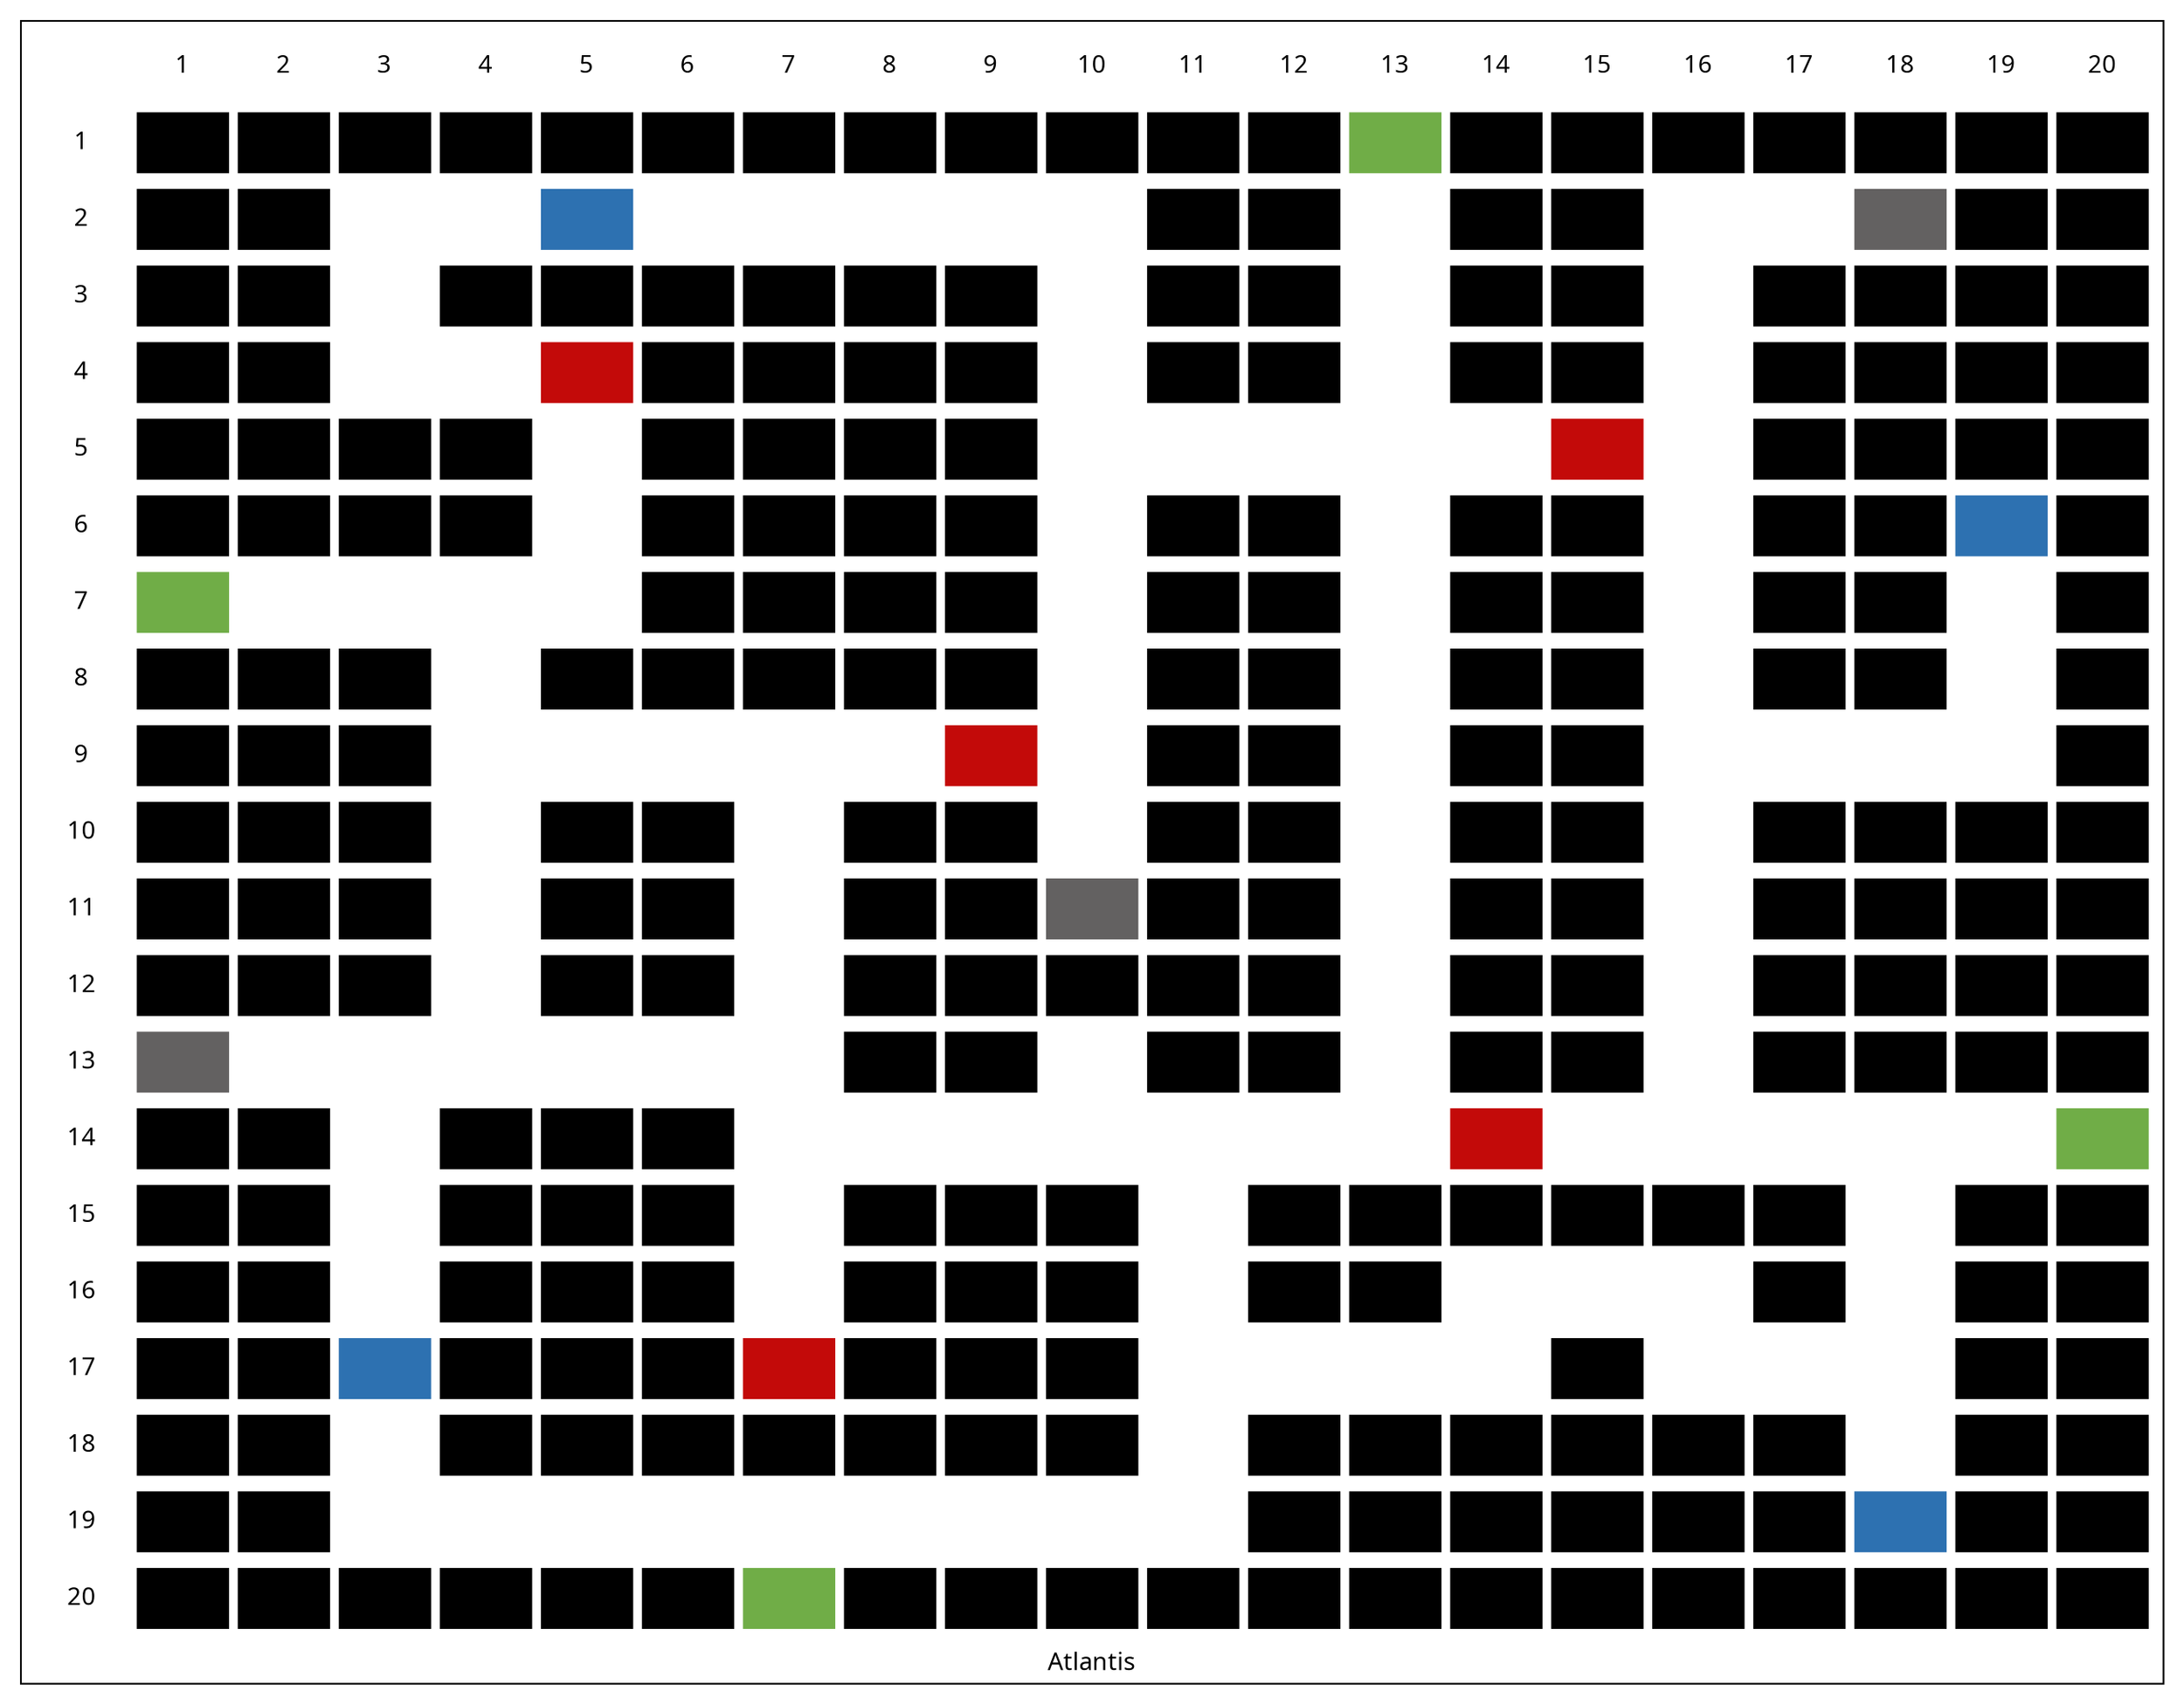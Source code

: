 digraph Matriz{
 node[fontname="IMPACT", shape = box fillcolor="#FFEDBB" color=white style=filled, border = white]nodesep=0.05; ranksep=0.05;fontname="IMPACT"
 subgraph cluster_p{label = "Atlantis"
 labelloc="b" 
 bgcolor = white 
 edge[dir = "none" style = invisible]root[label="", fillcolor=white]F1[label = "1", group = 1, fillcolor = white]
F2[label = "2", group = 1, fillcolor = white]
F3[label = "3", group = 1, fillcolor = white]
F4[label = "4", group = 1, fillcolor = white]
F5[label = "5", group = 1, fillcolor = white]
F6[label = "6", group = 1, fillcolor = white]
F7[label = "7", group = 1, fillcolor = white]
F8[label = "8", group = 1, fillcolor = white]
F9[label = "9", group = 1, fillcolor = white]
F10[label = "10", group = 1, fillcolor = white]
F11[label = "11", group = 1, fillcolor = white]
F12[label = "12", group = 1, fillcolor = white]
F13[label = "13", group = 1, fillcolor = white]
F14[label = "14", group = 1, fillcolor = white]
F15[label = "15", group = 1, fillcolor = white]
F16[label = "16", group = 1, fillcolor = white]
F17[label = "17", group = 1, fillcolor = white]
F18[label = "18", group = 1, fillcolor = white]
F19[label = "19", group = 1, fillcolor = white]
F20[label = "20", group = 1, fillcolor = white]
F1-> F2
F2-> F3
F3-> F4
F4-> F5
F5-> F6
F6-> F7
F7-> F8
F8-> F9
F9-> F10
F10-> F11
F11-> F12
F12-> F13
F13-> F14
F14-> F15
F15-> F16
F16-> F17
F17-> F18
F18-> F19
F19-> F20
C1[label = "1", group = 2, fillcolor = white]
C2[label = "2", group = 3, fillcolor = white]
C3[label = "3", group = 4, fillcolor = white]
C4[label = "4", group = 5, fillcolor = white]
C5[label = "5", group = 6, fillcolor = white]
C6[label = "6", group = 7, fillcolor = white]
C7[label = "7", group = 8, fillcolor = white]
C8[label = "8", group = 9, fillcolor = white]
C9[label = "9", group = 10, fillcolor = white]
C10[label = "10", group = 11, fillcolor = white]
C11[label = "11", group = 12, fillcolor = white]
C12[label = "12", group = 13, fillcolor = white]
C13[label = "13", group = 14, fillcolor = white]
C14[label = "14", group = 15, fillcolor = white]
C15[label = "15", group = 16, fillcolor = white]
C16[label = "16", group = 17, fillcolor = white]
C17[label = "17", group = 18, fillcolor = white]
C18[label = "18", group = 19, fillcolor = white]
C19[label = "19", group = 20, fillcolor = white]
C20[label = "20", group = 21, fillcolor = white]
C1-> C2
C2-> C3
C3-> C4
C4-> C5
C5-> C6
C6-> C7
C7-> C8
C8-> C9
C9-> C10
C10-> C11
C11-> C12
C12-> C13
C13-> C14
C14-> C15
C15-> C16
C16-> C17
C17-> C18
C18-> C19
C19-> C20
{rank = same; root, C1, C2, C3, C4, C5, C6, C7, C8, C9, C10, C11, C12, C13, C14, C15, C16, C17, C18, C19, C20}
root -> F1
root -> C1
celdaF1_C1[label="", group = 2 , fillcolor = "black"]
celdaF1_C2[label="", group = 3 , fillcolor = "black"]
celdaF1_C3[label="", group = 4 , fillcolor = "black"]
celdaF1_C4[label="", group = 5 , fillcolor = "black"]
celdaF1_C5[label="", group = 6 , fillcolor = "black"]
celdaF1_C6[label="", group = 7 , fillcolor = "black"]
celdaF1_C7[label="", group = 8 , fillcolor = "black"]
celdaF1_C8[label="", group = 9 , fillcolor = "black"]
celdaF1_C9[label="", group = 10 , fillcolor = "black"]
celdaF1_C10[label="", group = 11 , fillcolor = "black"]
celdaF1_C11[label="", group = 12 , fillcolor = "black"]
celdaF1_C12[label="", group = 13 , fillcolor = "black"]
celdaF1_C13[label="", group = 14 , fillcolor = "#70ad47"]
celdaF1_C14[label="", group = 15 , fillcolor = "black"]
celdaF1_C15[label="", group = 16 , fillcolor = "black"]
celdaF1_C16[label="", group = 17 , fillcolor = "black"]
celdaF1_C17[label="", group = 18 , fillcolor = "black"]
celdaF1_C18[label="", group = 19 , fillcolor = "black"]
celdaF1_C19[label="", group = 20 , fillcolor = "black"]
celdaF1_C20[label="", group = 21 , fillcolor = "black"]
celdaF2_C1[label="", group = 2 , fillcolor = "black"]
celdaF2_C2[label="", group = 3 , fillcolor = "black"]
celdaF2_C3[label="", group = 4 , fillcolor = "white"]
celdaF2_C4[label="", group = 5 , fillcolor = "white"]
celdaF2_C5[label="", group = 6 , fillcolor = "#2d71b1"]
celdaF2_C6[label="", group = 7 , fillcolor = "white"]
celdaF2_C7[label="", group = 8 , fillcolor = "white"]
celdaF2_C8[label="", group = 9 , fillcolor = "white"]
celdaF2_C9[label="", group = 10 , fillcolor = "white"]
celdaF2_C10[label="", group = 11 , fillcolor = "white"]
celdaF2_C11[label="", group = 12 , fillcolor = "black"]
celdaF2_C12[label="", group = 13 , fillcolor = "black"]
celdaF2_C13[label="", group = 14 , fillcolor = "white"]
celdaF2_C14[label="", group = 15 , fillcolor = "black"]
celdaF2_C15[label="", group = 16 , fillcolor = "black"]
celdaF2_C16[label="", group = 17 , fillcolor = "white"]
celdaF2_C17[label="", group = 18 , fillcolor = "white"]
celdaF2_C18[label="", group = 19 , fillcolor = "#636161"]
celdaF2_C19[label="", group = 20 , fillcolor = "black"]
celdaF2_C20[label="", group = 21 , fillcolor = "black"]
celdaF3_C1[label="", group = 2 , fillcolor = "black"]
celdaF3_C2[label="", group = 3 , fillcolor = "black"]
celdaF3_C3[label="", group = 4 , fillcolor = "white"]
celdaF3_C4[label="", group = 5 , fillcolor = "black"]
celdaF3_C5[label="", group = 6 , fillcolor = "black"]
celdaF3_C6[label="", group = 7 , fillcolor = "black"]
celdaF3_C7[label="", group = 8 , fillcolor = "black"]
celdaF3_C8[label="", group = 9 , fillcolor = "black"]
celdaF3_C9[label="", group = 10 , fillcolor = "black"]
celdaF3_C10[label="", group = 11 , fillcolor = "white"]
celdaF3_C11[label="", group = 12 , fillcolor = "black"]
celdaF3_C12[label="", group = 13 , fillcolor = "black"]
celdaF3_C13[label="", group = 14 , fillcolor = "white"]
celdaF3_C14[label="", group = 15 , fillcolor = "black"]
celdaF3_C15[label="", group = 16 , fillcolor = "black"]
celdaF3_C16[label="", group = 17 , fillcolor = "white"]
celdaF3_C17[label="", group = 18 , fillcolor = "black"]
celdaF3_C18[label="", group = 19 , fillcolor = "black"]
celdaF3_C19[label="", group = 20 , fillcolor = "black"]
celdaF3_C20[label="", group = 21 , fillcolor = "black"]
celdaF4_C1[label="", group = 2 , fillcolor = "black"]
celdaF4_C2[label="", group = 3 , fillcolor = "black"]
celdaF4_C3[label="", group = 4 , fillcolor = "white"]
celdaF4_C4[label="", group = 5 , fillcolor = "white"]
celdaF4_C5[label="", group = 6 , fillcolor = "#c30a09"]
celdaF4_C6[label="", group = 7 , fillcolor = "black"]
celdaF4_C7[label="", group = 8 , fillcolor = "black"]
celdaF4_C8[label="", group = 9 , fillcolor = "black"]
celdaF4_C9[label="", group = 10 , fillcolor = "black"]
celdaF4_C10[label="", group = 11 , fillcolor = "white"]
celdaF4_C11[label="", group = 12 , fillcolor = "black"]
celdaF4_C12[label="", group = 13 , fillcolor = "black"]
celdaF4_C13[label="", group = 14 , fillcolor = "white"]
celdaF4_C14[label="", group = 15 , fillcolor = "black"]
celdaF4_C15[label="", group = 16 , fillcolor = "black"]
celdaF4_C16[label="", group = 17 , fillcolor = "white"]
celdaF4_C17[label="", group = 18 , fillcolor = "black"]
celdaF4_C18[label="", group = 19 , fillcolor = "black"]
celdaF4_C19[label="", group = 20 , fillcolor = "black"]
celdaF4_C20[label="", group = 21 , fillcolor = "black"]
celdaF5_C1[label="", group = 2 , fillcolor = "black"]
celdaF5_C2[label="", group = 3 , fillcolor = "black"]
celdaF5_C3[label="", group = 4 , fillcolor = "black"]
celdaF5_C4[label="", group = 5 , fillcolor = "black"]
celdaF5_C5[label="", group = 6 , fillcolor = "white"]
celdaF5_C6[label="", group = 7 , fillcolor = "black"]
celdaF5_C7[label="", group = 8 , fillcolor = "black"]
celdaF5_C8[label="", group = 9 , fillcolor = "black"]
celdaF5_C9[label="", group = 10 , fillcolor = "black"]
celdaF5_C10[label="", group = 11 , fillcolor = "white"]
celdaF5_C11[label="", group = 12 , fillcolor = "white"]
celdaF5_C12[label="", group = 13 , fillcolor = "white"]
celdaF5_C13[label="", group = 14 , fillcolor = "white"]
celdaF5_C14[label="", group = 15 , fillcolor = "white"]
celdaF5_C15[label="", group = 16 , fillcolor = "#c30a09"]
celdaF5_C16[label="", group = 17 , fillcolor = "white"]
celdaF5_C17[label="", group = 18 , fillcolor = "black"]
celdaF5_C18[label="", group = 19 , fillcolor = "black"]
celdaF5_C19[label="", group = 20 , fillcolor = "black"]
celdaF5_C20[label="", group = 21 , fillcolor = "black"]
celdaF6_C1[label="", group = 2 , fillcolor = "black"]
celdaF6_C2[label="", group = 3 , fillcolor = "black"]
celdaF6_C3[label="", group = 4 , fillcolor = "black"]
celdaF6_C4[label="", group = 5 , fillcolor = "black"]
celdaF6_C5[label="", group = 6 , fillcolor = "white"]
celdaF6_C6[label="", group = 7 , fillcolor = "black"]
celdaF6_C7[label="", group = 8 , fillcolor = "black"]
celdaF6_C8[label="", group = 9 , fillcolor = "black"]
celdaF6_C9[label="", group = 10 , fillcolor = "black"]
celdaF6_C10[label="", group = 11 , fillcolor = "white"]
celdaF6_C11[label="", group = 12 , fillcolor = "black"]
celdaF6_C12[label="", group = 13 , fillcolor = "black"]
celdaF6_C13[label="", group = 14 , fillcolor = "white"]
celdaF6_C14[label="", group = 15 , fillcolor = "black"]
celdaF6_C15[label="", group = 16 , fillcolor = "black"]
celdaF6_C16[label="", group = 17 , fillcolor = "white"]
celdaF6_C17[label="", group = 18 , fillcolor = "black"]
celdaF6_C18[label="", group = 19 , fillcolor = "black"]
celdaF6_C19[label="", group = 20 , fillcolor = "#2d71b1"]
celdaF6_C20[label="", group = 21 , fillcolor = "black"]
celdaF7_C1[label="", group = 2 , fillcolor = "#70ad47"]
celdaF7_C2[label="", group = 3 , fillcolor = "white"]
celdaF7_C3[label="", group = 4 , fillcolor = "white"]
celdaF7_C4[label="", group = 5 , fillcolor = "white"]
celdaF7_C5[label="", group = 6 , fillcolor = "white"]
celdaF7_C6[label="", group = 7 , fillcolor = "black"]
celdaF7_C7[label="", group = 8 , fillcolor = "black"]
celdaF7_C8[label="", group = 9 , fillcolor = "black"]
celdaF7_C9[label="", group = 10 , fillcolor = "black"]
celdaF7_C10[label="", group = 11 , fillcolor = "white"]
celdaF7_C11[label="", group = 12 , fillcolor = "black"]
celdaF7_C12[label="", group = 13 , fillcolor = "black"]
celdaF7_C13[label="", group = 14 , fillcolor = "white"]
celdaF7_C14[label="", group = 15 , fillcolor = "black"]
celdaF7_C15[label="", group = 16 , fillcolor = "black"]
celdaF7_C16[label="", group = 17 , fillcolor = "white"]
celdaF7_C17[label="", group = 18 , fillcolor = "black"]
celdaF7_C18[label="", group = 19 , fillcolor = "black"]
celdaF7_C19[label="", group = 20 , fillcolor = "white"]
celdaF7_C20[label="", group = 21 , fillcolor = "black"]
celdaF8_C1[label="", group = 2 , fillcolor = "black"]
celdaF8_C2[label="", group = 3 , fillcolor = "black"]
celdaF8_C3[label="", group = 4 , fillcolor = "black"]
celdaF8_C4[label="", group = 5 , fillcolor = "white"]
celdaF8_C5[label="", group = 6 , fillcolor = "black"]
celdaF8_C6[label="", group = 7 , fillcolor = "black"]
celdaF8_C7[label="", group = 8 , fillcolor = "black"]
celdaF8_C8[label="", group = 9 , fillcolor = "black"]
celdaF8_C9[label="", group = 10 , fillcolor = "black"]
celdaF8_C10[label="", group = 11 , fillcolor = "white"]
celdaF8_C11[label="", group = 12 , fillcolor = "black"]
celdaF8_C12[label="", group = 13 , fillcolor = "black"]
celdaF8_C13[label="", group = 14 , fillcolor = "white"]
celdaF8_C14[label="", group = 15 , fillcolor = "black"]
celdaF8_C15[label="", group = 16 , fillcolor = "black"]
celdaF8_C16[label="", group = 17 , fillcolor = "white"]
celdaF8_C17[label="", group = 18 , fillcolor = "black"]
celdaF8_C18[label="", group = 19 , fillcolor = "black"]
celdaF8_C19[label="", group = 20 , fillcolor = "white"]
celdaF8_C20[label="", group = 21 , fillcolor = "black"]
celdaF9_C1[label="", group = 2 , fillcolor = "black"]
celdaF9_C2[label="", group = 3 , fillcolor = "black"]
celdaF9_C3[label="", group = 4 , fillcolor = "black"]
celdaF9_C4[label="", group = 5 , fillcolor = "white"]
celdaF9_C5[label="", group = 6 , fillcolor = "white"]
celdaF9_C6[label="", group = 7 , fillcolor = "white"]
celdaF9_C7[label="", group = 8 , fillcolor = "white"]
celdaF9_C8[label="", group = 9 , fillcolor = "white"]
celdaF9_C9[label="", group = 10 , fillcolor = "#c30a09"]
celdaF9_C10[label="", group = 11 , fillcolor = "white"]
celdaF9_C11[label="", group = 12 , fillcolor = "black"]
celdaF9_C12[label="", group = 13 , fillcolor = "black"]
celdaF9_C13[label="", group = 14 , fillcolor = "white"]
celdaF9_C14[label="", group = 15 , fillcolor = "black"]
celdaF9_C15[label="", group = 16 , fillcolor = "black"]
celdaF9_C16[label="", group = 17 , fillcolor = "white"]
celdaF9_C17[label="", group = 18 , fillcolor = "white"]
celdaF9_C18[label="", group = 19 , fillcolor = "white"]
celdaF9_C19[label="", group = 20 , fillcolor = "white"]
celdaF9_C20[label="", group = 21 , fillcolor = "black"]
celdaF10_C1[label="", group = 2 , fillcolor = "black"]
celdaF10_C2[label="", group = 3 , fillcolor = "black"]
celdaF10_C3[label="", group = 4 , fillcolor = "black"]
celdaF10_C4[label="", group = 5 , fillcolor = "white"]
celdaF10_C5[label="", group = 6 , fillcolor = "black"]
celdaF10_C6[label="", group = 7 , fillcolor = "black"]
celdaF10_C7[label="", group = 8 , fillcolor = "white"]
celdaF10_C8[label="", group = 9 , fillcolor = "black"]
celdaF10_C9[label="", group = 10 , fillcolor = "black"]
celdaF10_C10[label="", group = 11 , fillcolor = "white"]
celdaF10_C11[label="", group = 12 , fillcolor = "black"]
celdaF10_C12[label="", group = 13 , fillcolor = "black"]
celdaF10_C13[label="", group = 14 , fillcolor = "white"]
celdaF10_C14[label="", group = 15 , fillcolor = "black"]
celdaF10_C15[label="", group = 16 , fillcolor = "black"]
celdaF10_C16[label="", group = 17 , fillcolor = "white"]
celdaF10_C17[label="", group = 18 , fillcolor = "black"]
celdaF10_C18[label="", group = 19 , fillcolor = "black"]
celdaF10_C19[label="", group = 20 , fillcolor = "black"]
celdaF10_C20[label="", group = 21 , fillcolor = "black"]
celdaF11_C1[label="", group = 2 , fillcolor = "black"]
celdaF11_C2[label="", group = 3 , fillcolor = "black"]
celdaF11_C3[label="", group = 4 , fillcolor = "black"]
celdaF11_C4[label="", group = 5 , fillcolor = "white"]
celdaF11_C5[label="", group = 6 , fillcolor = "black"]
celdaF11_C6[label="", group = 7 , fillcolor = "black"]
celdaF11_C7[label="", group = 8 , fillcolor = "white"]
celdaF11_C8[label="", group = 9 , fillcolor = "black"]
celdaF11_C9[label="", group = 10 , fillcolor = "black"]
celdaF11_C10[label="", group = 11 , fillcolor = "#636161"]
celdaF11_C11[label="", group = 12 , fillcolor = "black"]
celdaF11_C12[label="", group = 13 , fillcolor = "black"]
celdaF11_C13[label="", group = 14 , fillcolor = "white"]
celdaF11_C14[label="", group = 15 , fillcolor = "black"]
celdaF11_C15[label="", group = 16 , fillcolor = "black"]
celdaF11_C16[label="", group = 17 , fillcolor = "white"]
celdaF11_C17[label="", group = 18 , fillcolor = "black"]
celdaF11_C18[label="", group = 19 , fillcolor = "black"]
celdaF11_C19[label="", group = 20 , fillcolor = "black"]
celdaF11_C20[label="", group = 21 , fillcolor = "black"]
celdaF12_C1[label="", group = 2 , fillcolor = "black"]
celdaF12_C2[label="", group = 3 , fillcolor = "black"]
celdaF12_C3[label="", group = 4 , fillcolor = "black"]
celdaF12_C4[label="", group = 5 , fillcolor = "white"]
celdaF12_C5[label="", group = 6 , fillcolor = "black"]
celdaF12_C6[label="", group = 7 , fillcolor = "black"]
celdaF12_C7[label="", group = 8 , fillcolor = "white"]
celdaF12_C8[label="", group = 9 , fillcolor = "black"]
celdaF12_C9[label="", group = 10 , fillcolor = "black"]
celdaF12_C10[label="", group = 11 , fillcolor = "black"]
celdaF12_C11[label="", group = 12 , fillcolor = "black"]
celdaF12_C12[label="", group = 13 , fillcolor = "black"]
celdaF12_C13[label="", group = 14 , fillcolor = "white"]
celdaF12_C14[label="", group = 15 , fillcolor = "black"]
celdaF12_C15[label="", group = 16 , fillcolor = "black"]
celdaF12_C16[label="", group = 17 , fillcolor = "white"]
celdaF12_C17[label="", group = 18 , fillcolor = "black"]
celdaF12_C18[label="", group = 19 , fillcolor = "black"]
celdaF12_C19[label="", group = 20 , fillcolor = "black"]
celdaF12_C20[label="", group = 21 , fillcolor = "black"]
celdaF13_C1[label="", group = 2 , fillcolor = "#636161"]
celdaF13_C2[label="", group = 3 , fillcolor = "white"]
celdaF13_C3[label="", group = 4 , fillcolor = "white"]
celdaF13_C4[label="", group = 5 , fillcolor = "white"]
celdaF13_C5[label="", group = 6 , fillcolor = "white"]
celdaF13_C6[label="", group = 7 , fillcolor = "white"]
celdaF13_C7[label="", group = 8 , fillcolor = "white"]
celdaF13_C8[label="", group = 9 , fillcolor = "black"]
celdaF13_C9[label="", group = 10 , fillcolor = "black"]
celdaF13_C10[label="", group = 11 , fillcolor = "white"]
celdaF13_C11[label="", group = 12 , fillcolor = "black"]
celdaF13_C12[label="", group = 13 , fillcolor = "black"]
celdaF13_C13[label="", group = 14 , fillcolor = "white"]
celdaF13_C14[label="", group = 15 , fillcolor = "black"]
celdaF13_C15[label="", group = 16 , fillcolor = "black"]
celdaF13_C16[label="", group = 17 , fillcolor = "white"]
celdaF13_C17[label="", group = 18 , fillcolor = "black"]
celdaF13_C18[label="", group = 19 , fillcolor = "black"]
celdaF13_C19[label="", group = 20 , fillcolor = "black"]
celdaF13_C20[label="", group = 21 , fillcolor = "black"]
celdaF14_C1[label="", group = 2 , fillcolor = "black"]
celdaF14_C2[label="", group = 3 , fillcolor = "black"]
celdaF14_C3[label="", group = 4 , fillcolor = "white"]
celdaF14_C4[label="", group = 5 , fillcolor = "black"]
celdaF14_C5[label="", group = 6 , fillcolor = "black"]
celdaF14_C6[label="", group = 7 , fillcolor = "black"]
celdaF14_C7[label="", group = 8 , fillcolor = "white"]
celdaF14_C8[label="", group = 9 , fillcolor = "white"]
celdaF14_C9[label="", group = 10 , fillcolor = "white"]
celdaF14_C10[label="", group = 11 , fillcolor = "white"]
celdaF14_C11[label="", group = 12 , fillcolor = "white"]
celdaF14_C12[label="", group = 13 , fillcolor = "white"]
celdaF14_C13[label="", group = 14 , fillcolor = "white"]
celdaF14_C14[label="", group = 15 , fillcolor = "#c30a09"]
celdaF14_C15[label="", group = 16 , fillcolor = "white"]
celdaF14_C16[label="", group = 17 , fillcolor = "white"]
celdaF14_C17[label="", group = 18 , fillcolor = "white"]
celdaF14_C18[label="", group = 19 , fillcolor = "white"]
celdaF14_C19[label="", group = 20 , fillcolor = "white"]
celdaF14_C20[label="", group = 21 , fillcolor = "#70ad47"]
celdaF15_C1[label="", group = 2 , fillcolor = "black"]
celdaF15_C2[label="", group = 3 , fillcolor = "black"]
celdaF15_C3[label="", group = 4 , fillcolor = "white"]
celdaF15_C4[label="", group = 5 , fillcolor = "black"]
celdaF15_C5[label="", group = 6 , fillcolor = "black"]
celdaF15_C6[label="", group = 7 , fillcolor = "black"]
celdaF15_C7[label="", group = 8 , fillcolor = "white"]
celdaF15_C8[label="", group = 9 , fillcolor = "black"]
celdaF15_C9[label="", group = 10 , fillcolor = "black"]
celdaF15_C10[label="", group = 11 , fillcolor = "black"]
celdaF15_C11[label="", group = 12 , fillcolor = "white"]
celdaF15_C12[label="", group = 13 , fillcolor = "black"]
celdaF15_C13[label="", group = 14 , fillcolor = "black"]
celdaF15_C14[label="", group = 15 , fillcolor = "black"]
celdaF15_C15[label="", group = 16 , fillcolor = "black"]
celdaF15_C16[label="", group = 17 , fillcolor = "black"]
celdaF15_C17[label="", group = 18 , fillcolor = "black"]
celdaF15_C18[label="", group = 19 , fillcolor = "white"]
celdaF15_C19[label="", group = 20 , fillcolor = "black"]
celdaF15_C20[label="", group = 21 , fillcolor = "black"]
celdaF16_C1[label="", group = 2 , fillcolor = "black"]
celdaF16_C2[label="", group = 3 , fillcolor = "black"]
celdaF16_C3[label="", group = 4 , fillcolor = "white"]
celdaF16_C4[label="", group = 5 , fillcolor = "black"]
celdaF16_C5[label="", group = 6 , fillcolor = "black"]
celdaF16_C6[label="", group = 7 , fillcolor = "black"]
celdaF16_C7[label="", group = 8 , fillcolor = "white"]
celdaF16_C8[label="", group = 9 , fillcolor = "black"]
celdaF16_C9[label="", group = 10 , fillcolor = "black"]
celdaF16_C10[label="", group = 11 , fillcolor = "black"]
celdaF16_C11[label="", group = 12 , fillcolor = "white"]
celdaF16_C12[label="", group = 13 , fillcolor = "black"]
celdaF16_C13[label="", group = 14 , fillcolor = "black"]
celdaF16_C14[label="", group = 15 , fillcolor = "white"]
celdaF16_C15[label="", group = 16 , fillcolor = "white"]
celdaF16_C16[label="", group = 17 , fillcolor = "white"]
celdaF16_C17[label="", group = 18 , fillcolor = "black"]
celdaF16_C18[label="", group = 19 , fillcolor = "white"]
celdaF16_C19[label="", group = 20 , fillcolor = "black"]
celdaF16_C20[label="", group = 21 , fillcolor = "black"]
celdaF17_C1[label="", group = 2 , fillcolor = "black"]
celdaF17_C2[label="", group = 3 , fillcolor = "black"]
celdaF17_C3[label="", group = 4 , fillcolor = "#2d71b1"]
celdaF17_C4[label="", group = 5 , fillcolor = "black"]
celdaF17_C5[label="", group = 6 , fillcolor = "black"]
celdaF17_C6[label="", group = 7 , fillcolor = "black"]
celdaF17_C7[label="", group = 8 , fillcolor = "#c30a09"]
celdaF17_C8[label="", group = 9 , fillcolor = "black"]
celdaF17_C9[label="", group = 10 , fillcolor = "black"]
celdaF17_C10[label="", group = 11 , fillcolor = "black"]
celdaF17_C11[label="", group = 12 , fillcolor = "white"]
celdaF17_C12[label="", group = 13 , fillcolor = "white"]
celdaF17_C13[label="", group = 14 , fillcolor = "white"]
celdaF17_C14[label="", group = 15 , fillcolor = "white"]
celdaF17_C15[label="", group = 16 , fillcolor = "black"]
celdaF17_C16[label="", group = 17 , fillcolor = "white"]
celdaF17_C17[label="", group = 18 , fillcolor = "white"]
celdaF17_C18[label="", group = 19 , fillcolor = "white"]
celdaF17_C19[label="", group = 20 , fillcolor = "black"]
celdaF17_C20[label="", group = 21 , fillcolor = "black"]
celdaF18_C1[label="", group = 2 , fillcolor = "black"]
celdaF18_C2[label="", group = 3 , fillcolor = "black"]
celdaF18_C3[label="", group = 4 , fillcolor = "white"]
celdaF18_C4[label="", group = 5 , fillcolor = "black"]
celdaF18_C5[label="", group = 6 , fillcolor = "black"]
celdaF18_C6[label="", group = 7 , fillcolor = "black"]
celdaF18_C7[label="", group = 8 , fillcolor = "black"]
celdaF18_C8[label="", group = 9 , fillcolor = "black"]
celdaF18_C9[label="", group = 10 , fillcolor = "black"]
celdaF18_C10[label="", group = 11 , fillcolor = "black"]
celdaF18_C11[label="", group = 12 , fillcolor = "white"]
celdaF18_C12[label="", group = 13 , fillcolor = "black"]
celdaF18_C13[label="", group = 14 , fillcolor = "black"]
celdaF18_C14[label="", group = 15 , fillcolor = "black"]
celdaF18_C15[label="", group = 16 , fillcolor = "black"]
celdaF18_C16[label="", group = 17 , fillcolor = "black"]
celdaF18_C17[label="", group = 18 , fillcolor = "black"]
celdaF18_C18[label="", group = 19 , fillcolor = "white"]
celdaF18_C19[label="", group = 20 , fillcolor = "black"]
celdaF18_C20[label="", group = 21 , fillcolor = "black"]
celdaF19_C1[label="", group = 2 , fillcolor = "black"]
celdaF19_C2[label="", group = 3 , fillcolor = "black"]
celdaF19_C3[label="", group = 4 , fillcolor = "white"]
celdaF19_C4[label="", group = 5 , fillcolor = "white"]
celdaF19_C5[label="", group = 6 , fillcolor = "white"]
celdaF19_C6[label="", group = 7 , fillcolor = "white"]
celdaF19_C7[label="", group = 8 , fillcolor = "white"]
celdaF19_C8[label="", group = 9 , fillcolor = "white"]
celdaF19_C9[label="", group = 10 , fillcolor = "white"]
celdaF19_C10[label="", group = 11 , fillcolor = "white"]
celdaF19_C11[label="", group = 12 , fillcolor = "white"]
celdaF19_C12[label="", group = 13 , fillcolor = "black"]
celdaF19_C13[label="", group = 14 , fillcolor = "black"]
celdaF19_C14[label="", group = 15 , fillcolor = "black"]
celdaF19_C15[label="", group = 16 , fillcolor = "black"]
celdaF19_C16[label="", group = 17 , fillcolor = "black"]
celdaF19_C17[label="", group = 18 , fillcolor = "black"]
celdaF19_C18[label="", group = 19 , fillcolor = "#2d71b1"]
celdaF19_C19[label="", group = 20 , fillcolor = "black"]
celdaF19_C20[label="", group = 21 , fillcolor = "black"]
celdaF20_C1[label="", group = 2 , fillcolor = "black"]
celdaF20_C2[label="", group = 3 , fillcolor = "black"]
celdaF20_C3[label="", group = 4 , fillcolor = "black"]
celdaF20_C4[label="", group = 5 , fillcolor = "black"]
celdaF20_C5[label="", group = 6 , fillcolor = "black"]
celdaF20_C6[label="", group = 7 , fillcolor = "black"]
celdaF20_C7[label="", group = 8 , fillcolor = "#70ad47"]
celdaF20_C8[label="", group = 9 , fillcolor = "black"]
celdaF20_C9[label="", group = 10 , fillcolor = "black"]
celdaF20_C10[label="", group = 11 , fillcolor = "black"]
celdaF20_C11[label="", group = 12 , fillcolor = "black"]
celdaF20_C12[label="", group = 13 , fillcolor = "black"]
celdaF20_C13[label="", group = 14 , fillcolor = "black"]
celdaF20_C14[label="", group = 15 , fillcolor = "black"]
celdaF20_C15[label="", group = 16 , fillcolor = "black"]
celdaF20_C16[label="", group = 17 , fillcolor = "black"]
celdaF20_C17[label="", group = 18 , fillcolor = "black"]
celdaF20_C18[label="", group = 19 , fillcolor = "black"]
celdaF20_C19[label="", group = 20 , fillcolor = "black"]
celdaF20_C20[label="", group = 21 , fillcolor = "black"]

F1 -> celdaF1_C1
celdaF1_C1 -> celdaF1_C2
celdaF1_C2 -> celdaF1_C3
celdaF1_C3 -> celdaF1_C4
celdaF1_C4 -> celdaF1_C5
celdaF1_C5 -> celdaF1_C6
celdaF1_C6 -> celdaF1_C7
celdaF1_C7 -> celdaF1_C8
celdaF1_C8 -> celdaF1_C9
celdaF1_C9 -> celdaF1_C10
celdaF1_C10 -> celdaF1_C11
celdaF1_C11 -> celdaF1_C12
celdaF1_C12 -> celdaF1_C13
celdaF1_C13 -> celdaF1_C14
celdaF1_C14 -> celdaF1_C15
celdaF1_C15 -> celdaF1_C16
celdaF1_C16 -> celdaF1_C17
celdaF1_C17 -> celdaF1_C18
celdaF1_C18 -> celdaF1_C19
celdaF1_C19 -> celdaF1_C20
F2 -> celdaF2_C1
celdaF2_C1 -> celdaF2_C2
celdaF2_C2 -> celdaF2_C3
celdaF2_C3 -> celdaF2_C4
celdaF2_C4 -> celdaF2_C5
celdaF2_C5 -> celdaF2_C6
celdaF2_C6 -> celdaF2_C7
celdaF2_C7 -> celdaF2_C8
celdaF2_C8 -> celdaF2_C9
celdaF2_C9 -> celdaF2_C10
celdaF2_C10 -> celdaF2_C11
celdaF2_C11 -> celdaF2_C12
celdaF2_C12 -> celdaF2_C13
celdaF2_C13 -> celdaF2_C14
celdaF2_C14 -> celdaF2_C15
celdaF2_C15 -> celdaF2_C16
celdaF2_C16 -> celdaF2_C17
celdaF2_C17 -> celdaF2_C18
celdaF2_C18 -> celdaF2_C19
celdaF2_C19 -> celdaF2_C20
F3 -> celdaF3_C1
celdaF3_C1 -> celdaF3_C2
celdaF3_C2 -> celdaF3_C3
celdaF3_C3 -> celdaF3_C4
celdaF3_C4 -> celdaF3_C5
celdaF3_C5 -> celdaF3_C6
celdaF3_C6 -> celdaF3_C7
celdaF3_C7 -> celdaF3_C8
celdaF3_C8 -> celdaF3_C9
celdaF3_C9 -> celdaF3_C10
celdaF3_C10 -> celdaF3_C11
celdaF3_C11 -> celdaF3_C12
celdaF3_C12 -> celdaF3_C13
celdaF3_C13 -> celdaF3_C14
celdaF3_C14 -> celdaF3_C15
celdaF3_C15 -> celdaF3_C16
celdaF3_C16 -> celdaF3_C17
celdaF3_C17 -> celdaF3_C18
celdaF3_C18 -> celdaF3_C19
celdaF3_C19 -> celdaF3_C20
F4 -> celdaF4_C1
celdaF4_C1 -> celdaF4_C2
celdaF4_C2 -> celdaF4_C3
celdaF4_C3 -> celdaF4_C4
celdaF4_C4 -> celdaF4_C5
celdaF4_C5 -> celdaF4_C6
celdaF4_C6 -> celdaF4_C7
celdaF4_C7 -> celdaF4_C8
celdaF4_C8 -> celdaF4_C9
celdaF4_C9 -> celdaF4_C10
celdaF4_C10 -> celdaF4_C11
celdaF4_C11 -> celdaF4_C12
celdaF4_C12 -> celdaF4_C13
celdaF4_C13 -> celdaF4_C14
celdaF4_C14 -> celdaF4_C15
celdaF4_C15 -> celdaF4_C16
celdaF4_C16 -> celdaF4_C17
celdaF4_C17 -> celdaF4_C18
celdaF4_C18 -> celdaF4_C19
celdaF4_C19 -> celdaF4_C20
F5 -> celdaF5_C1
celdaF5_C1 -> celdaF5_C2
celdaF5_C2 -> celdaF5_C3
celdaF5_C3 -> celdaF5_C4
celdaF5_C4 -> celdaF5_C5
celdaF5_C5 -> celdaF5_C6
celdaF5_C6 -> celdaF5_C7
celdaF5_C7 -> celdaF5_C8
celdaF5_C8 -> celdaF5_C9
celdaF5_C9 -> celdaF5_C10
celdaF5_C10 -> celdaF5_C11
celdaF5_C11 -> celdaF5_C12
celdaF5_C12 -> celdaF5_C13
celdaF5_C13 -> celdaF5_C14
celdaF5_C14 -> celdaF5_C15
celdaF5_C15 -> celdaF5_C16
celdaF5_C16 -> celdaF5_C17
celdaF5_C17 -> celdaF5_C18
celdaF5_C18 -> celdaF5_C19
celdaF5_C19 -> celdaF5_C20
F6 -> celdaF6_C1
celdaF6_C1 -> celdaF6_C2
celdaF6_C2 -> celdaF6_C3
celdaF6_C3 -> celdaF6_C4
celdaF6_C4 -> celdaF6_C5
celdaF6_C5 -> celdaF6_C6
celdaF6_C6 -> celdaF6_C7
celdaF6_C7 -> celdaF6_C8
celdaF6_C8 -> celdaF6_C9
celdaF6_C9 -> celdaF6_C10
celdaF6_C10 -> celdaF6_C11
celdaF6_C11 -> celdaF6_C12
celdaF6_C12 -> celdaF6_C13
celdaF6_C13 -> celdaF6_C14
celdaF6_C14 -> celdaF6_C15
celdaF6_C15 -> celdaF6_C16
celdaF6_C16 -> celdaF6_C17
celdaF6_C17 -> celdaF6_C18
celdaF6_C18 -> celdaF6_C19
celdaF6_C19 -> celdaF6_C20
F7 -> celdaF7_C1
celdaF7_C1 -> celdaF7_C2
celdaF7_C2 -> celdaF7_C3
celdaF7_C3 -> celdaF7_C4
celdaF7_C4 -> celdaF7_C5
celdaF7_C5 -> celdaF7_C6
celdaF7_C6 -> celdaF7_C7
celdaF7_C7 -> celdaF7_C8
celdaF7_C8 -> celdaF7_C9
celdaF7_C9 -> celdaF7_C10
celdaF7_C10 -> celdaF7_C11
celdaF7_C11 -> celdaF7_C12
celdaF7_C12 -> celdaF7_C13
celdaF7_C13 -> celdaF7_C14
celdaF7_C14 -> celdaF7_C15
celdaF7_C15 -> celdaF7_C16
celdaF7_C16 -> celdaF7_C17
celdaF7_C17 -> celdaF7_C18
celdaF7_C18 -> celdaF7_C19
celdaF7_C19 -> celdaF7_C20
F8 -> celdaF8_C1
celdaF8_C1 -> celdaF8_C2
celdaF8_C2 -> celdaF8_C3
celdaF8_C3 -> celdaF8_C4
celdaF8_C4 -> celdaF8_C5
celdaF8_C5 -> celdaF8_C6
celdaF8_C6 -> celdaF8_C7
celdaF8_C7 -> celdaF8_C8
celdaF8_C8 -> celdaF8_C9
celdaF8_C9 -> celdaF8_C10
celdaF8_C10 -> celdaF8_C11
celdaF8_C11 -> celdaF8_C12
celdaF8_C12 -> celdaF8_C13
celdaF8_C13 -> celdaF8_C14
celdaF8_C14 -> celdaF8_C15
celdaF8_C15 -> celdaF8_C16
celdaF8_C16 -> celdaF8_C17
celdaF8_C17 -> celdaF8_C18
celdaF8_C18 -> celdaF8_C19
celdaF8_C19 -> celdaF8_C20
F9 -> celdaF9_C1
celdaF9_C1 -> celdaF9_C2
celdaF9_C2 -> celdaF9_C3
celdaF9_C3 -> celdaF9_C4
celdaF9_C4 -> celdaF9_C5
celdaF9_C5 -> celdaF9_C6
celdaF9_C6 -> celdaF9_C7
celdaF9_C7 -> celdaF9_C8
celdaF9_C8 -> celdaF9_C9
celdaF9_C9 -> celdaF9_C10
celdaF9_C10 -> celdaF9_C11
celdaF9_C11 -> celdaF9_C12
celdaF9_C12 -> celdaF9_C13
celdaF9_C13 -> celdaF9_C14
celdaF9_C14 -> celdaF9_C15
celdaF9_C15 -> celdaF9_C16
celdaF9_C16 -> celdaF9_C17
celdaF9_C17 -> celdaF9_C18
celdaF9_C18 -> celdaF9_C19
celdaF9_C19 -> celdaF9_C20
F10 -> celdaF10_C1
celdaF10_C1 -> celdaF10_C2
celdaF10_C2 -> celdaF10_C3
celdaF10_C3 -> celdaF10_C4
celdaF10_C4 -> celdaF10_C5
celdaF10_C5 -> celdaF10_C6
celdaF10_C6 -> celdaF10_C7
celdaF10_C7 -> celdaF10_C8
celdaF10_C8 -> celdaF10_C9
celdaF10_C9 -> celdaF10_C10
celdaF10_C10 -> celdaF10_C11
celdaF10_C11 -> celdaF10_C12
celdaF10_C12 -> celdaF10_C13
celdaF10_C13 -> celdaF10_C14
celdaF10_C14 -> celdaF10_C15
celdaF10_C15 -> celdaF10_C16
celdaF10_C16 -> celdaF10_C17
celdaF10_C17 -> celdaF10_C18
celdaF10_C18 -> celdaF10_C19
celdaF10_C19 -> celdaF10_C20
F11 -> celdaF11_C1
celdaF11_C1 -> celdaF11_C2
celdaF11_C2 -> celdaF11_C3
celdaF11_C3 -> celdaF11_C4
celdaF11_C4 -> celdaF11_C5
celdaF11_C5 -> celdaF11_C6
celdaF11_C6 -> celdaF11_C7
celdaF11_C7 -> celdaF11_C8
celdaF11_C8 -> celdaF11_C9
celdaF11_C9 -> celdaF11_C10
celdaF11_C10 -> celdaF11_C11
celdaF11_C11 -> celdaF11_C12
celdaF11_C12 -> celdaF11_C13
celdaF11_C13 -> celdaF11_C14
celdaF11_C14 -> celdaF11_C15
celdaF11_C15 -> celdaF11_C16
celdaF11_C16 -> celdaF11_C17
celdaF11_C17 -> celdaF11_C18
celdaF11_C18 -> celdaF11_C19
celdaF11_C19 -> celdaF11_C20
F12 -> celdaF12_C1
celdaF12_C1 -> celdaF12_C2
celdaF12_C2 -> celdaF12_C3
celdaF12_C3 -> celdaF12_C4
celdaF12_C4 -> celdaF12_C5
celdaF12_C5 -> celdaF12_C6
celdaF12_C6 -> celdaF12_C7
celdaF12_C7 -> celdaF12_C8
celdaF12_C8 -> celdaF12_C9
celdaF12_C9 -> celdaF12_C10
celdaF12_C10 -> celdaF12_C11
celdaF12_C11 -> celdaF12_C12
celdaF12_C12 -> celdaF12_C13
celdaF12_C13 -> celdaF12_C14
celdaF12_C14 -> celdaF12_C15
celdaF12_C15 -> celdaF12_C16
celdaF12_C16 -> celdaF12_C17
celdaF12_C17 -> celdaF12_C18
celdaF12_C18 -> celdaF12_C19
celdaF12_C19 -> celdaF12_C20
F13 -> celdaF13_C1
celdaF13_C1 -> celdaF13_C2
celdaF13_C2 -> celdaF13_C3
celdaF13_C3 -> celdaF13_C4
celdaF13_C4 -> celdaF13_C5
celdaF13_C5 -> celdaF13_C6
celdaF13_C6 -> celdaF13_C7
celdaF13_C7 -> celdaF13_C8
celdaF13_C8 -> celdaF13_C9
celdaF13_C9 -> celdaF13_C10
celdaF13_C10 -> celdaF13_C11
celdaF13_C11 -> celdaF13_C12
celdaF13_C12 -> celdaF13_C13
celdaF13_C13 -> celdaF13_C14
celdaF13_C14 -> celdaF13_C15
celdaF13_C15 -> celdaF13_C16
celdaF13_C16 -> celdaF13_C17
celdaF13_C17 -> celdaF13_C18
celdaF13_C18 -> celdaF13_C19
celdaF13_C19 -> celdaF13_C20
F14 -> celdaF14_C1
celdaF14_C1 -> celdaF14_C2
celdaF14_C2 -> celdaF14_C3
celdaF14_C3 -> celdaF14_C4
celdaF14_C4 -> celdaF14_C5
celdaF14_C5 -> celdaF14_C6
celdaF14_C6 -> celdaF14_C7
celdaF14_C7 -> celdaF14_C8
celdaF14_C8 -> celdaF14_C9
celdaF14_C9 -> celdaF14_C10
celdaF14_C10 -> celdaF14_C11
celdaF14_C11 -> celdaF14_C12
celdaF14_C12 -> celdaF14_C13
celdaF14_C13 -> celdaF14_C14
celdaF14_C14 -> celdaF14_C15
celdaF14_C15 -> celdaF14_C16
celdaF14_C16 -> celdaF14_C17
celdaF14_C17 -> celdaF14_C18
celdaF14_C18 -> celdaF14_C19
celdaF14_C19 -> celdaF14_C20
F15 -> celdaF15_C1
celdaF15_C1 -> celdaF15_C2
celdaF15_C2 -> celdaF15_C3
celdaF15_C3 -> celdaF15_C4
celdaF15_C4 -> celdaF15_C5
celdaF15_C5 -> celdaF15_C6
celdaF15_C6 -> celdaF15_C7
celdaF15_C7 -> celdaF15_C8
celdaF15_C8 -> celdaF15_C9
celdaF15_C9 -> celdaF15_C10
celdaF15_C10 -> celdaF15_C11
celdaF15_C11 -> celdaF15_C12
celdaF15_C12 -> celdaF15_C13
celdaF15_C13 -> celdaF15_C14
celdaF15_C14 -> celdaF15_C15
celdaF15_C15 -> celdaF15_C16
celdaF15_C16 -> celdaF15_C17
celdaF15_C17 -> celdaF15_C18
celdaF15_C18 -> celdaF15_C19
celdaF15_C19 -> celdaF15_C20
F16 -> celdaF16_C1
celdaF16_C1 -> celdaF16_C2
celdaF16_C2 -> celdaF16_C3
celdaF16_C3 -> celdaF16_C4
celdaF16_C4 -> celdaF16_C5
celdaF16_C5 -> celdaF16_C6
celdaF16_C6 -> celdaF16_C7
celdaF16_C7 -> celdaF16_C8
celdaF16_C8 -> celdaF16_C9
celdaF16_C9 -> celdaF16_C10
celdaF16_C10 -> celdaF16_C11
celdaF16_C11 -> celdaF16_C12
celdaF16_C12 -> celdaF16_C13
celdaF16_C13 -> celdaF16_C14
celdaF16_C14 -> celdaF16_C15
celdaF16_C15 -> celdaF16_C16
celdaF16_C16 -> celdaF16_C17
celdaF16_C17 -> celdaF16_C18
celdaF16_C18 -> celdaF16_C19
celdaF16_C19 -> celdaF16_C20
F17 -> celdaF17_C1
celdaF17_C1 -> celdaF17_C2
celdaF17_C2 -> celdaF17_C3
celdaF17_C3 -> celdaF17_C4
celdaF17_C4 -> celdaF17_C5
celdaF17_C5 -> celdaF17_C6
celdaF17_C6 -> celdaF17_C7
celdaF17_C7 -> celdaF17_C8
celdaF17_C8 -> celdaF17_C9
celdaF17_C9 -> celdaF17_C10
celdaF17_C10 -> celdaF17_C11
celdaF17_C11 -> celdaF17_C12
celdaF17_C12 -> celdaF17_C13
celdaF17_C13 -> celdaF17_C14
celdaF17_C14 -> celdaF17_C15
celdaF17_C15 -> celdaF17_C16
celdaF17_C16 -> celdaF17_C17
celdaF17_C17 -> celdaF17_C18
celdaF17_C18 -> celdaF17_C19
celdaF17_C19 -> celdaF17_C20
F18 -> celdaF18_C1
celdaF18_C1 -> celdaF18_C2
celdaF18_C2 -> celdaF18_C3
celdaF18_C3 -> celdaF18_C4
celdaF18_C4 -> celdaF18_C5
celdaF18_C5 -> celdaF18_C6
celdaF18_C6 -> celdaF18_C7
celdaF18_C7 -> celdaF18_C8
celdaF18_C8 -> celdaF18_C9
celdaF18_C9 -> celdaF18_C10
celdaF18_C10 -> celdaF18_C11
celdaF18_C11 -> celdaF18_C12
celdaF18_C12 -> celdaF18_C13
celdaF18_C13 -> celdaF18_C14
celdaF18_C14 -> celdaF18_C15
celdaF18_C15 -> celdaF18_C16
celdaF18_C16 -> celdaF18_C17
celdaF18_C17 -> celdaF18_C18
celdaF18_C18 -> celdaF18_C19
celdaF18_C19 -> celdaF18_C20
F19 -> celdaF19_C1
celdaF19_C1 -> celdaF19_C2
celdaF19_C2 -> celdaF19_C3
celdaF19_C3 -> celdaF19_C4
celdaF19_C4 -> celdaF19_C5
celdaF19_C5 -> celdaF19_C6
celdaF19_C6 -> celdaF19_C7
celdaF19_C7 -> celdaF19_C8
celdaF19_C8 -> celdaF19_C9
celdaF19_C9 -> celdaF19_C10
celdaF19_C10 -> celdaF19_C11
celdaF19_C11 -> celdaF19_C12
celdaF19_C12 -> celdaF19_C13
celdaF19_C13 -> celdaF19_C14
celdaF19_C14 -> celdaF19_C15
celdaF19_C15 -> celdaF19_C16
celdaF19_C16 -> celdaF19_C17
celdaF19_C17 -> celdaF19_C18
celdaF19_C18 -> celdaF19_C19
celdaF19_C19 -> celdaF19_C20
F20 -> celdaF20_C1
celdaF20_C1 -> celdaF20_C2
celdaF20_C2 -> celdaF20_C3
celdaF20_C3 -> celdaF20_C4
celdaF20_C4 -> celdaF20_C5
celdaF20_C5 -> celdaF20_C6
celdaF20_C6 -> celdaF20_C7
celdaF20_C7 -> celdaF20_C8
celdaF20_C8 -> celdaF20_C9
celdaF20_C9 -> celdaF20_C10
celdaF20_C10 -> celdaF20_C11
celdaF20_C11 -> celdaF20_C12
celdaF20_C12 -> celdaF20_C13
celdaF20_C13 -> celdaF20_C14
celdaF20_C14 -> celdaF20_C15
celdaF20_C15 -> celdaF20_C16
celdaF20_C16 -> celdaF20_C17
celdaF20_C17 -> celdaF20_C18
celdaF20_C18 -> celdaF20_C19
celdaF20_C19 -> celdaF20_C20
C1-> celdaF1_C1
celdaF1_C1-> celdaF2_C1
celdaF2_C1-> celdaF3_C1
celdaF3_C1-> celdaF4_C1
celdaF4_C1-> celdaF5_C1
celdaF5_C1-> celdaF6_C1
celdaF6_C1-> celdaF7_C1
celdaF7_C1-> celdaF8_C1
celdaF8_C1-> celdaF9_C1
celdaF9_C1-> celdaF10_C1
celdaF10_C1-> celdaF11_C1
celdaF11_C1-> celdaF12_C1
celdaF12_C1-> celdaF13_C1
celdaF13_C1-> celdaF14_C1
celdaF14_C1-> celdaF15_C1
celdaF15_C1-> celdaF16_C1
celdaF16_C1-> celdaF17_C1
celdaF17_C1-> celdaF18_C1
celdaF18_C1-> celdaF19_C1
celdaF19_C1-> celdaF20_C1
C2-> celdaF1_C2
celdaF1_C2-> celdaF2_C2
celdaF2_C2-> celdaF3_C2
celdaF3_C2-> celdaF4_C2
celdaF4_C2-> celdaF5_C2
celdaF5_C2-> celdaF6_C2
celdaF6_C2-> celdaF7_C2
celdaF7_C2-> celdaF8_C2
celdaF8_C2-> celdaF9_C2
celdaF9_C2-> celdaF10_C2
celdaF10_C2-> celdaF11_C2
celdaF11_C2-> celdaF12_C2
celdaF12_C2-> celdaF13_C2
celdaF13_C2-> celdaF14_C2
celdaF14_C2-> celdaF15_C2
celdaF15_C2-> celdaF16_C2
celdaF16_C2-> celdaF17_C2
celdaF17_C2-> celdaF18_C2
celdaF18_C2-> celdaF19_C2
celdaF19_C2-> celdaF20_C2
C3-> celdaF1_C3
celdaF1_C3-> celdaF2_C3
celdaF2_C3-> celdaF3_C3
celdaF3_C3-> celdaF4_C3
celdaF4_C3-> celdaF5_C3
celdaF5_C3-> celdaF6_C3
celdaF6_C3-> celdaF7_C3
celdaF7_C3-> celdaF8_C3
celdaF8_C3-> celdaF9_C3
celdaF9_C3-> celdaF10_C3
celdaF10_C3-> celdaF11_C3
celdaF11_C3-> celdaF12_C3
celdaF12_C3-> celdaF13_C3
celdaF13_C3-> celdaF14_C3
celdaF14_C3-> celdaF15_C3
celdaF15_C3-> celdaF16_C3
celdaF16_C3-> celdaF17_C3
celdaF17_C3-> celdaF18_C3
celdaF18_C3-> celdaF19_C3
celdaF19_C3-> celdaF20_C3
C4-> celdaF1_C4
celdaF1_C4-> celdaF2_C4
celdaF2_C4-> celdaF3_C4
celdaF3_C4-> celdaF4_C4
celdaF4_C4-> celdaF5_C4
celdaF5_C4-> celdaF6_C4
celdaF6_C4-> celdaF7_C4
celdaF7_C4-> celdaF8_C4
celdaF8_C4-> celdaF9_C4
celdaF9_C4-> celdaF10_C4
celdaF10_C4-> celdaF11_C4
celdaF11_C4-> celdaF12_C4
celdaF12_C4-> celdaF13_C4
celdaF13_C4-> celdaF14_C4
celdaF14_C4-> celdaF15_C4
celdaF15_C4-> celdaF16_C4
celdaF16_C4-> celdaF17_C4
celdaF17_C4-> celdaF18_C4
celdaF18_C4-> celdaF19_C4
celdaF19_C4-> celdaF20_C4
C5-> celdaF1_C5
celdaF1_C5-> celdaF2_C5
celdaF2_C5-> celdaF3_C5
celdaF3_C5-> celdaF4_C5
celdaF4_C5-> celdaF5_C5
celdaF5_C5-> celdaF6_C5
celdaF6_C5-> celdaF7_C5
celdaF7_C5-> celdaF8_C5
celdaF8_C5-> celdaF9_C5
celdaF9_C5-> celdaF10_C5
celdaF10_C5-> celdaF11_C5
celdaF11_C5-> celdaF12_C5
celdaF12_C5-> celdaF13_C5
celdaF13_C5-> celdaF14_C5
celdaF14_C5-> celdaF15_C5
celdaF15_C5-> celdaF16_C5
celdaF16_C5-> celdaF17_C5
celdaF17_C5-> celdaF18_C5
celdaF18_C5-> celdaF19_C5
celdaF19_C5-> celdaF20_C5
C6-> celdaF1_C6
celdaF1_C6-> celdaF2_C6
celdaF2_C6-> celdaF3_C6
celdaF3_C6-> celdaF4_C6
celdaF4_C6-> celdaF5_C6
celdaF5_C6-> celdaF6_C6
celdaF6_C6-> celdaF7_C6
celdaF7_C6-> celdaF8_C6
celdaF8_C6-> celdaF9_C6
celdaF9_C6-> celdaF10_C6
celdaF10_C6-> celdaF11_C6
celdaF11_C6-> celdaF12_C6
celdaF12_C6-> celdaF13_C6
celdaF13_C6-> celdaF14_C6
celdaF14_C6-> celdaF15_C6
celdaF15_C6-> celdaF16_C6
celdaF16_C6-> celdaF17_C6
celdaF17_C6-> celdaF18_C6
celdaF18_C6-> celdaF19_C6
celdaF19_C6-> celdaF20_C6
C7-> celdaF1_C7
celdaF1_C7-> celdaF2_C7
celdaF2_C7-> celdaF3_C7
celdaF3_C7-> celdaF4_C7
celdaF4_C7-> celdaF5_C7
celdaF5_C7-> celdaF6_C7
celdaF6_C7-> celdaF7_C7
celdaF7_C7-> celdaF8_C7
celdaF8_C7-> celdaF9_C7
celdaF9_C7-> celdaF10_C7
celdaF10_C7-> celdaF11_C7
celdaF11_C7-> celdaF12_C7
celdaF12_C7-> celdaF13_C7
celdaF13_C7-> celdaF14_C7
celdaF14_C7-> celdaF15_C7
celdaF15_C7-> celdaF16_C7
celdaF16_C7-> celdaF17_C7
celdaF17_C7-> celdaF18_C7
celdaF18_C7-> celdaF19_C7
celdaF19_C7-> celdaF20_C7
C8-> celdaF1_C8
celdaF1_C8-> celdaF2_C8
celdaF2_C8-> celdaF3_C8
celdaF3_C8-> celdaF4_C8
celdaF4_C8-> celdaF5_C8
celdaF5_C8-> celdaF6_C8
celdaF6_C8-> celdaF7_C8
celdaF7_C8-> celdaF8_C8
celdaF8_C8-> celdaF9_C8
celdaF9_C8-> celdaF10_C8
celdaF10_C8-> celdaF11_C8
celdaF11_C8-> celdaF12_C8
celdaF12_C8-> celdaF13_C8
celdaF13_C8-> celdaF14_C8
celdaF14_C8-> celdaF15_C8
celdaF15_C8-> celdaF16_C8
celdaF16_C8-> celdaF17_C8
celdaF17_C8-> celdaF18_C8
celdaF18_C8-> celdaF19_C8
celdaF19_C8-> celdaF20_C8
C9-> celdaF1_C9
celdaF1_C9-> celdaF2_C9
celdaF2_C9-> celdaF3_C9
celdaF3_C9-> celdaF4_C9
celdaF4_C9-> celdaF5_C9
celdaF5_C9-> celdaF6_C9
celdaF6_C9-> celdaF7_C9
celdaF7_C9-> celdaF8_C9
celdaF8_C9-> celdaF9_C9
celdaF9_C9-> celdaF10_C9
celdaF10_C9-> celdaF11_C9
celdaF11_C9-> celdaF12_C9
celdaF12_C9-> celdaF13_C9
celdaF13_C9-> celdaF14_C9
celdaF14_C9-> celdaF15_C9
celdaF15_C9-> celdaF16_C9
celdaF16_C9-> celdaF17_C9
celdaF17_C9-> celdaF18_C9
celdaF18_C9-> celdaF19_C9
celdaF19_C9-> celdaF20_C9
C10-> celdaF1_C10
celdaF1_C10-> celdaF2_C10
celdaF2_C10-> celdaF3_C10
celdaF3_C10-> celdaF4_C10
celdaF4_C10-> celdaF5_C10
celdaF5_C10-> celdaF6_C10
celdaF6_C10-> celdaF7_C10
celdaF7_C10-> celdaF8_C10
celdaF8_C10-> celdaF9_C10
celdaF9_C10-> celdaF10_C10
celdaF10_C10-> celdaF11_C10
celdaF11_C10-> celdaF12_C10
celdaF12_C10-> celdaF13_C10
celdaF13_C10-> celdaF14_C10
celdaF14_C10-> celdaF15_C10
celdaF15_C10-> celdaF16_C10
celdaF16_C10-> celdaF17_C10
celdaF17_C10-> celdaF18_C10
celdaF18_C10-> celdaF19_C10
celdaF19_C10-> celdaF20_C10
C11-> celdaF1_C11
celdaF1_C11-> celdaF2_C11
celdaF2_C11-> celdaF3_C11
celdaF3_C11-> celdaF4_C11
celdaF4_C11-> celdaF5_C11
celdaF5_C11-> celdaF6_C11
celdaF6_C11-> celdaF7_C11
celdaF7_C11-> celdaF8_C11
celdaF8_C11-> celdaF9_C11
celdaF9_C11-> celdaF10_C11
celdaF10_C11-> celdaF11_C11
celdaF11_C11-> celdaF12_C11
celdaF12_C11-> celdaF13_C11
celdaF13_C11-> celdaF14_C11
celdaF14_C11-> celdaF15_C11
celdaF15_C11-> celdaF16_C11
celdaF16_C11-> celdaF17_C11
celdaF17_C11-> celdaF18_C11
celdaF18_C11-> celdaF19_C11
celdaF19_C11-> celdaF20_C11
C12-> celdaF1_C12
celdaF1_C12-> celdaF2_C12
celdaF2_C12-> celdaF3_C12
celdaF3_C12-> celdaF4_C12
celdaF4_C12-> celdaF5_C12
celdaF5_C12-> celdaF6_C12
celdaF6_C12-> celdaF7_C12
celdaF7_C12-> celdaF8_C12
celdaF8_C12-> celdaF9_C12
celdaF9_C12-> celdaF10_C12
celdaF10_C12-> celdaF11_C12
celdaF11_C12-> celdaF12_C12
celdaF12_C12-> celdaF13_C12
celdaF13_C12-> celdaF14_C12
celdaF14_C12-> celdaF15_C12
celdaF15_C12-> celdaF16_C12
celdaF16_C12-> celdaF17_C12
celdaF17_C12-> celdaF18_C12
celdaF18_C12-> celdaF19_C12
celdaF19_C12-> celdaF20_C12
C13-> celdaF1_C13
celdaF1_C13-> celdaF2_C13
celdaF2_C13-> celdaF3_C13
celdaF3_C13-> celdaF4_C13
celdaF4_C13-> celdaF5_C13
celdaF5_C13-> celdaF6_C13
celdaF6_C13-> celdaF7_C13
celdaF7_C13-> celdaF8_C13
celdaF8_C13-> celdaF9_C13
celdaF9_C13-> celdaF10_C13
celdaF10_C13-> celdaF11_C13
celdaF11_C13-> celdaF12_C13
celdaF12_C13-> celdaF13_C13
celdaF13_C13-> celdaF14_C13
celdaF14_C13-> celdaF15_C13
celdaF15_C13-> celdaF16_C13
celdaF16_C13-> celdaF17_C13
celdaF17_C13-> celdaF18_C13
celdaF18_C13-> celdaF19_C13
celdaF19_C13-> celdaF20_C13
C14-> celdaF1_C14
celdaF1_C14-> celdaF2_C14
celdaF2_C14-> celdaF3_C14
celdaF3_C14-> celdaF4_C14
celdaF4_C14-> celdaF5_C14
celdaF5_C14-> celdaF6_C14
celdaF6_C14-> celdaF7_C14
celdaF7_C14-> celdaF8_C14
celdaF8_C14-> celdaF9_C14
celdaF9_C14-> celdaF10_C14
celdaF10_C14-> celdaF11_C14
celdaF11_C14-> celdaF12_C14
celdaF12_C14-> celdaF13_C14
celdaF13_C14-> celdaF14_C14
celdaF14_C14-> celdaF15_C14
celdaF15_C14-> celdaF16_C14
celdaF16_C14-> celdaF17_C14
celdaF17_C14-> celdaF18_C14
celdaF18_C14-> celdaF19_C14
celdaF19_C14-> celdaF20_C14
C15-> celdaF1_C15
celdaF1_C15-> celdaF2_C15
celdaF2_C15-> celdaF3_C15
celdaF3_C15-> celdaF4_C15
celdaF4_C15-> celdaF5_C15
celdaF5_C15-> celdaF6_C15
celdaF6_C15-> celdaF7_C15
celdaF7_C15-> celdaF8_C15
celdaF8_C15-> celdaF9_C15
celdaF9_C15-> celdaF10_C15
celdaF10_C15-> celdaF11_C15
celdaF11_C15-> celdaF12_C15
celdaF12_C15-> celdaF13_C15
celdaF13_C15-> celdaF14_C15
celdaF14_C15-> celdaF15_C15
celdaF15_C15-> celdaF16_C15
celdaF16_C15-> celdaF17_C15
celdaF17_C15-> celdaF18_C15
celdaF18_C15-> celdaF19_C15
celdaF19_C15-> celdaF20_C15
C16-> celdaF1_C16
celdaF1_C16-> celdaF2_C16
celdaF2_C16-> celdaF3_C16
celdaF3_C16-> celdaF4_C16
celdaF4_C16-> celdaF5_C16
celdaF5_C16-> celdaF6_C16
celdaF6_C16-> celdaF7_C16
celdaF7_C16-> celdaF8_C16
celdaF8_C16-> celdaF9_C16
celdaF9_C16-> celdaF10_C16
celdaF10_C16-> celdaF11_C16
celdaF11_C16-> celdaF12_C16
celdaF12_C16-> celdaF13_C16
celdaF13_C16-> celdaF14_C16
celdaF14_C16-> celdaF15_C16
celdaF15_C16-> celdaF16_C16
celdaF16_C16-> celdaF17_C16
celdaF17_C16-> celdaF18_C16
celdaF18_C16-> celdaF19_C16
celdaF19_C16-> celdaF20_C16
C17-> celdaF1_C17
celdaF1_C17-> celdaF2_C17
celdaF2_C17-> celdaF3_C17
celdaF3_C17-> celdaF4_C17
celdaF4_C17-> celdaF5_C17
celdaF5_C17-> celdaF6_C17
celdaF6_C17-> celdaF7_C17
celdaF7_C17-> celdaF8_C17
celdaF8_C17-> celdaF9_C17
celdaF9_C17-> celdaF10_C17
celdaF10_C17-> celdaF11_C17
celdaF11_C17-> celdaF12_C17
celdaF12_C17-> celdaF13_C17
celdaF13_C17-> celdaF14_C17
celdaF14_C17-> celdaF15_C17
celdaF15_C17-> celdaF16_C17
celdaF16_C17-> celdaF17_C17
celdaF17_C17-> celdaF18_C17
celdaF18_C17-> celdaF19_C17
celdaF19_C17-> celdaF20_C17
C18-> celdaF1_C18
celdaF1_C18-> celdaF2_C18
celdaF2_C18-> celdaF3_C18
celdaF3_C18-> celdaF4_C18
celdaF4_C18-> celdaF5_C18
celdaF5_C18-> celdaF6_C18
celdaF6_C18-> celdaF7_C18
celdaF7_C18-> celdaF8_C18
celdaF8_C18-> celdaF9_C18
celdaF9_C18-> celdaF10_C18
celdaF10_C18-> celdaF11_C18
celdaF11_C18-> celdaF12_C18
celdaF12_C18-> celdaF13_C18
celdaF13_C18-> celdaF14_C18
celdaF14_C18-> celdaF15_C18
celdaF15_C18-> celdaF16_C18
celdaF16_C18-> celdaF17_C18
celdaF17_C18-> celdaF18_C18
celdaF18_C18-> celdaF19_C18
celdaF19_C18-> celdaF20_C18
C19-> celdaF1_C19
celdaF1_C19-> celdaF2_C19
celdaF2_C19-> celdaF3_C19
celdaF3_C19-> celdaF4_C19
celdaF4_C19-> celdaF5_C19
celdaF5_C19-> celdaF6_C19
celdaF6_C19-> celdaF7_C19
celdaF7_C19-> celdaF8_C19
celdaF8_C19-> celdaF9_C19
celdaF9_C19-> celdaF10_C19
celdaF10_C19-> celdaF11_C19
celdaF11_C19-> celdaF12_C19
celdaF12_C19-> celdaF13_C19
celdaF13_C19-> celdaF14_C19
celdaF14_C19-> celdaF15_C19
celdaF15_C19-> celdaF16_C19
celdaF16_C19-> celdaF17_C19
celdaF17_C19-> celdaF18_C19
celdaF18_C19-> celdaF19_C19
celdaF19_C19-> celdaF20_C19
C20-> celdaF1_C20
celdaF1_C20-> celdaF2_C20
celdaF2_C20-> celdaF3_C20
celdaF3_C20-> celdaF4_C20
celdaF4_C20-> celdaF5_C20
celdaF5_C20-> celdaF6_C20
celdaF6_C20-> celdaF7_C20
celdaF7_C20-> celdaF8_C20
celdaF8_C20-> celdaF9_C20
celdaF9_C20-> celdaF10_C20
celdaF10_C20-> celdaF11_C20
celdaF11_C20-> celdaF12_C20
celdaF12_C20-> celdaF13_C20
celdaF13_C20-> celdaF14_C20
celdaF14_C20-> celdaF15_C20
celdaF15_C20-> celdaF16_C20
celdaF16_C20-> celdaF17_C20
celdaF17_C20-> celdaF18_C20
celdaF18_C20-> celdaF19_C20
celdaF19_C20-> celdaF20_C20
 {rank = same; F1, celdaF1_C1, celdaF1_C2, celdaF1_C3, celdaF1_C4, celdaF1_C5, celdaF1_C6, celdaF1_C7, celdaF1_C8, celdaF1_C9, celdaF1_C10, celdaF1_C11, celdaF1_C12, celdaF1_C13, celdaF1_C14, celdaF1_C15, celdaF1_C16, celdaF1_C17, celdaF1_C18, celdaF1_C19, celdaF1_C20}
 {rank = same; F2, celdaF2_C1, celdaF2_C2, celdaF2_C3, celdaF2_C4, celdaF2_C5, celdaF2_C6, celdaF2_C7, celdaF2_C8, celdaF2_C9, celdaF2_C10, celdaF2_C11, celdaF2_C12, celdaF2_C13, celdaF2_C14, celdaF2_C15, celdaF2_C16, celdaF2_C17, celdaF2_C18, celdaF2_C19, celdaF2_C20}
 {rank = same; F3, celdaF3_C1, celdaF3_C2, celdaF3_C3, celdaF3_C4, celdaF3_C5, celdaF3_C6, celdaF3_C7, celdaF3_C8, celdaF3_C9, celdaF3_C10, celdaF3_C11, celdaF3_C12, celdaF3_C13, celdaF3_C14, celdaF3_C15, celdaF3_C16, celdaF3_C17, celdaF3_C18, celdaF3_C19, celdaF3_C20}
 {rank = same; F4, celdaF4_C1, celdaF4_C2, celdaF4_C3, celdaF4_C4, celdaF4_C5, celdaF4_C6, celdaF4_C7, celdaF4_C8, celdaF4_C9, celdaF4_C10, celdaF4_C11, celdaF4_C12, celdaF4_C13, celdaF4_C14, celdaF4_C15, celdaF4_C16, celdaF4_C17, celdaF4_C18, celdaF4_C19, celdaF4_C20}
 {rank = same; F5, celdaF5_C1, celdaF5_C2, celdaF5_C3, celdaF5_C4, celdaF5_C5, celdaF5_C6, celdaF5_C7, celdaF5_C8, celdaF5_C9, celdaF5_C10, celdaF5_C11, celdaF5_C12, celdaF5_C13, celdaF5_C14, celdaF5_C15, celdaF5_C16, celdaF5_C17, celdaF5_C18, celdaF5_C19, celdaF5_C20}
 {rank = same; F6, celdaF6_C1, celdaF6_C2, celdaF6_C3, celdaF6_C4, celdaF6_C5, celdaF6_C6, celdaF6_C7, celdaF6_C8, celdaF6_C9, celdaF6_C10, celdaF6_C11, celdaF6_C12, celdaF6_C13, celdaF6_C14, celdaF6_C15, celdaF6_C16, celdaF6_C17, celdaF6_C18, celdaF6_C19, celdaF6_C20}
 {rank = same; F7, celdaF7_C1, celdaF7_C2, celdaF7_C3, celdaF7_C4, celdaF7_C5, celdaF7_C6, celdaF7_C7, celdaF7_C8, celdaF7_C9, celdaF7_C10, celdaF7_C11, celdaF7_C12, celdaF7_C13, celdaF7_C14, celdaF7_C15, celdaF7_C16, celdaF7_C17, celdaF7_C18, celdaF7_C19, celdaF7_C20}
 {rank = same; F8, celdaF8_C1, celdaF8_C2, celdaF8_C3, celdaF8_C4, celdaF8_C5, celdaF8_C6, celdaF8_C7, celdaF8_C8, celdaF8_C9, celdaF8_C10, celdaF8_C11, celdaF8_C12, celdaF8_C13, celdaF8_C14, celdaF8_C15, celdaF8_C16, celdaF8_C17, celdaF8_C18, celdaF8_C19, celdaF8_C20}
 {rank = same; F9, celdaF9_C1, celdaF9_C2, celdaF9_C3, celdaF9_C4, celdaF9_C5, celdaF9_C6, celdaF9_C7, celdaF9_C8, celdaF9_C9, celdaF9_C10, celdaF9_C11, celdaF9_C12, celdaF9_C13, celdaF9_C14, celdaF9_C15, celdaF9_C16, celdaF9_C17, celdaF9_C18, celdaF9_C19, celdaF9_C20}
 {rank = same; F10, celdaF10_C1, celdaF10_C2, celdaF10_C3, celdaF10_C4, celdaF10_C5, celdaF10_C6, celdaF10_C7, celdaF10_C8, celdaF10_C9, celdaF10_C10, celdaF10_C11, celdaF10_C12, celdaF10_C13, celdaF10_C14, celdaF10_C15, celdaF10_C16, celdaF10_C17, celdaF10_C18, celdaF10_C19, celdaF10_C20}
 {rank = same; F11, celdaF11_C1, celdaF11_C2, celdaF11_C3, celdaF11_C4, celdaF11_C5, celdaF11_C6, celdaF11_C7, celdaF11_C8, celdaF11_C9, celdaF11_C10, celdaF11_C11, celdaF11_C12, celdaF11_C13, celdaF11_C14, celdaF11_C15, celdaF11_C16, celdaF11_C17, celdaF11_C18, celdaF11_C19, celdaF11_C20}
 {rank = same; F12, celdaF12_C1, celdaF12_C2, celdaF12_C3, celdaF12_C4, celdaF12_C5, celdaF12_C6, celdaF12_C7, celdaF12_C8, celdaF12_C9, celdaF12_C10, celdaF12_C11, celdaF12_C12, celdaF12_C13, celdaF12_C14, celdaF12_C15, celdaF12_C16, celdaF12_C17, celdaF12_C18, celdaF12_C19, celdaF12_C20}
 {rank = same; F13, celdaF13_C1, celdaF13_C2, celdaF13_C3, celdaF13_C4, celdaF13_C5, celdaF13_C6, celdaF13_C7, celdaF13_C8, celdaF13_C9, celdaF13_C10, celdaF13_C11, celdaF13_C12, celdaF13_C13, celdaF13_C14, celdaF13_C15, celdaF13_C16, celdaF13_C17, celdaF13_C18, celdaF13_C19, celdaF13_C20}
 {rank = same; F14, celdaF14_C1, celdaF14_C2, celdaF14_C3, celdaF14_C4, celdaF14_C5, celdaF14_C6, celdaF14_C7, celdaF14_C8, celdaF14_C9, celdaF14_C10, celdaF14_C11, celdaF14_C12, celdaF14_C13, celdaF14_C14, celdaF14_C15, celdaF14_C16, celdaF14_C17, celdaF14_C18, celdaF14_C19, celdaF14_C20}
 {rank = same; F15, celdaF15_C1, celdaF15_C2, celdaF15_C3, celdaF15_C4, celdaF15_C5, celdaF15_C6, celdaF15_C7, celdaF15_C8, celdaF15_C9, celdaF15_C10, celdaF15_C11, celdaF15_C12, celdaF15_C13, celdaF15_C14, celdaF15_C15, celdaF15_C16, celdaF15_C17, celdaF15_C18, celdaF15_C19, celdaF15_C20}
 {rank = same; F16, celdaF16_C1, celdaF16_C2, celdaF16_C3, celdaF16_C4, celdaF16_C5, celdaF16_C6, celdaF16_C7, celdaF16_C8, celdaF16_C9, celdaF16_C10, celdaF16_C11, celdaF16_C12, celdaF16_C13, celdaF16_C14, celdaF16_C15, celdaF16_C16, celdaF16_C17, celdaF16_C18, celdaF16_C19, celdaF16_C20}
 {rank = same; F17, celdaF17_C1, celdaF17_C2, celdaF17_C3, celdaF17_C4, celdaF17_C5, celdaF17_C6, celdaF17_C7, celdaF17_C8, celdaF17_C9, celdaF17_C10, celdaF17_C11, celdaF17_C12, celdaF17_C13, celdaF17_C14, celdaF17_C15, celdaF17_C16, celdaF17_C17, celdaF17_C18, celdaF17_C19, celdaF17_C20}
 {rank = same; F18, celdaF18_C1, celdaF18_C2, celdaF18_C3, celdaF18_C4, celdaF18_C5, celdaF18_C6, celdaF18_C7, celdaF18_C8, celdaF18_C9, celdaF18_C10, celdaF18_C11, celdaF18_C12, celdaF18_C13, celdaF18_C14, celdaF18_C15, celdaF18_C16, celdaF18_C17, celdaF18_C18, celdaF18_C19, celdaF18_C20}
 {rank = same; F19, celdaF19_C1, celdaF19_C2, celdaF19_C3, celdaF19_C4, celdaF19_C5, celdaF19_C6, celdaF19_C7, celdaF19_C8, celdaF19_C9, celdaF19_C10, celdaF19_C11, celdaF19_C12, celdaF19_C13, celdaF19_C14, celdaF19_C15, celdaF19_C16, celdaF19_C17, celdaF19_C18, celdaF19_C19, celdaF19_C20}
 {rank = same; F20, celdaF20_C1, celdaF20_C2, celdaF20_C3, celdaF20_C4, celdaF20_C5, celdaF20_C6, celdaF20_C7, celdaF20_C8, celdaF20_C9, celdaF20_C10, celdaF20_C11, celdaF20_C12, celdaF20_C13, celdaF20_C14, celdaF20_C15, celdaF20_C16, celdaF20_C17, celdaF20_C18, celdaF20_C19, celdaF20_C20}}
}